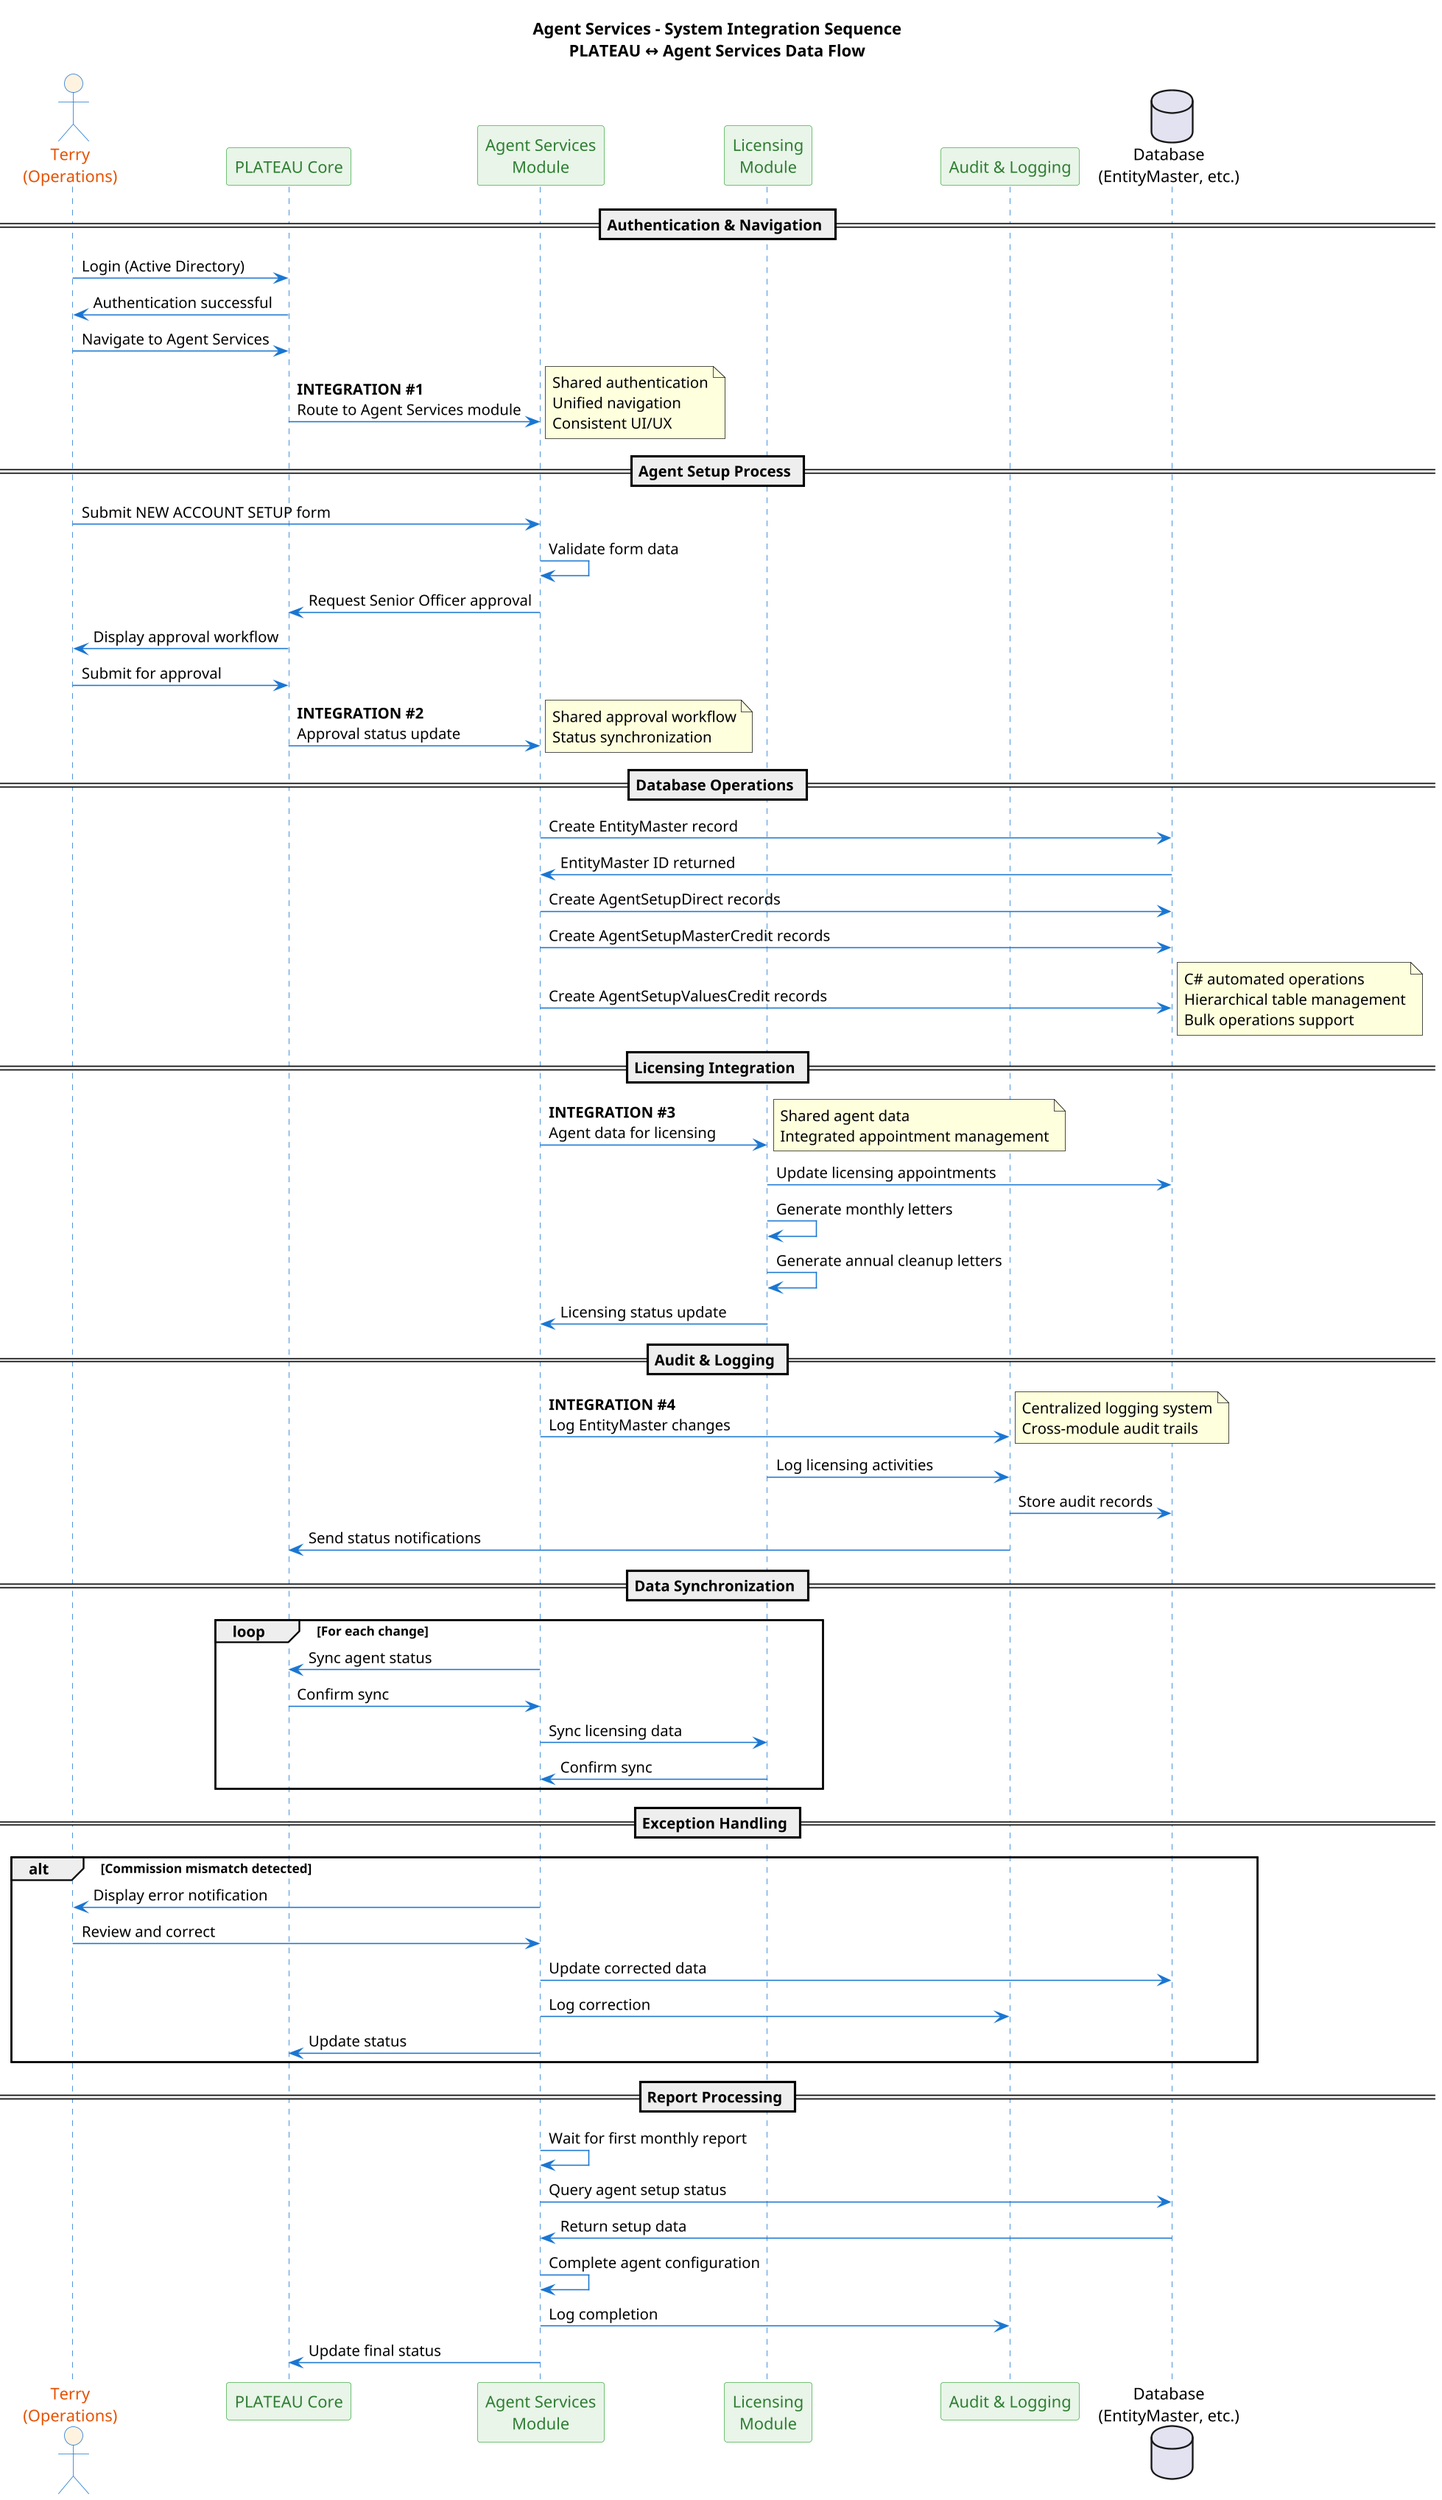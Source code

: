 @startuml
title Agent Services - System Integration Sequence\nPLATEAU ↔ Agent Services Data Flow

skinparam dpi 150
skinparam sequence {
  ArrowColor #1976D2
  ActorBorderColor #1976D2
  LifeLineBorderColor #1976D2
  LifeLineBackgroundColor #E8F4FD
  ParticipantBorderColor #4CAF50
  ParticipantBackgroundColor #E8F5E8
  ParticipantFontColor #2E7D32
  ActorBackgroundColor #FFF3E0
  ActorFontColor #E65100
}

actor "Terry\n(Operations)" as Terry
participant "PLATEAU Core" as Plateau
participant "Agent Services\nModule" as AgentServices
participant "Licensing\nModule" as Licensing
participant "Audit & Logging" as Audit
database "Database\n(EntityMaster, etc.)" as DB

== Authentication & Navigation ==
Terry -> Plateau: Login (Active Directory)
Plateau -> Terry: Authentication successful
Terry -> Plateau: Navigate to Agent Services
Plateau -> AgentServices: **INTEGRATION #1**\nRoute to Agent Services module
note right: Shared authentication\nUnified navigation\nConsistent UI/UX

== Agent Setup Process ==
Terry -> AgentServices: Submit NEW ACCOUNT SETUP form
AgentServices -> AgentServices: Validate form data
AgentServices -> Plateau: Request Senior Officer approval
Plateau -> Terry: Display approval workflow
Terry -> Plateau: Submit for approval
Plateau -> AgentServices: **INTEGRATION #2**\nApproval status update
note right: Shared approval workflow\nStatus synchronization

== Database Operations ==
AgentServices -> DB: Create EntityMaster record
DB -> AgentServices: EntityMaster ID returned
AgentServices -> DB: Create AgentSetupDirect records
AgentServices -> DB: Create AgentSetupMasterCredit records
AgentServices -> DB: Create AgentSetupValuesCredit records
note right: C# automated operations\nHierarchical table management\nBulk operations support

== Licensing Integration ==
AgentServices -> Licensing: **INTEGRATION #3**\nAgent data for licensing
note right: Shared agent data\nIntegrated appointment management
Licensing -> DB: Update licensing appointments
Licensing -> Licensing: Generate monthly letters
Licensing -> Licensing: Generate annual cleanup letters
Licensing -> AgentServices: Licensing status update

== Audit & Logging ==
AgentServices -> Audit: **INTEGRATION #4**\nLog EntityMaster changes
note right: Centralized logging system\nCross-module audit trails
Licensing -> Audit: Log licensing activities
Audit -> DB: Store audit records
Audit -> Plateau: Send status notifications

== Data Synchronization ==
loop For each change
  AgentServices -> Plateau: Sync agent status
  Plateau -> AgentServices: Confirm sync
  AgentServices -> Licensing: Sync licensing data
  Licensing -> AgentServices: Confirm sync
end

== Exception Handling ==
alt Commission mismatch detected
  AgentServices -> Terry: Display error notification
  Terry -> AgentServices: Review and correct
  AgentServices -> DB: Update corrected data
  AgentServices -> Audit: Log correction
  AgentServices -> Plateau: Update status
end

== Report Processing ==
AgentServices -> AgentServices: Wait for first monthly report
AgentServices -> DB: Query agent setup status
DB -> AgentServices: Return setup data
AgentServices -> AgentServices: Complete agent configuration
AgentServices -> Audit: Log completion
AgentServices -> Plateau: Update final status

@enduml
